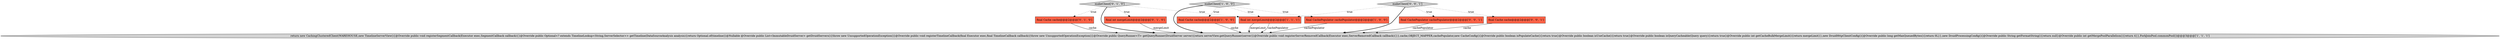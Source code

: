 digraph {
6 [style = filled, label = "makeClient['0', '1', '0']", fillcolor = lightgray, shape = diamond image = "AAA0AAABBB2BBB"];
2 [style = filled, label = "final CachePopulator cachePopulator@@@2@@@['1', '0', '0']", fillcolor = tomato, shape = box image = "AAA0AAABBB1BBB"];
1 [style = filled, label = "final Cache cache@@@2@@@['1', '0', '0']", fillcolor = tomato, shape = box image = "AAA0AAABBB1BBB"];
5 [style = filled, label = "final int mergeLimit@@@2@@@['0', '1', '0']", fillcolor = tomato, shape = box image = "AAA0AAABBB2BBB"];
4 [style = filled, label = "final int mergeLimit@@@2@@@['1', '1', '1']", fillcolor = tomato, shape = box image = "AAA0AAABBB1BBB"];
3 [style = filled, label = "makeClient['1', '0', '0']", fillcolor = lightgray, shape = diamond image = "AAA0AAABBB1BBB"];
10 [style = filled, label = "makeClient['0', '0', '1']", fillcolor = lightgray, shape = diamond image = "AAA0AAABBB3BBB"];
8 [style = filled, label = "final CachePopulator cachePopulator@@@2@@@['0', '0', '1']", fillcolor = tomato, shape = box image = "AAA0AAABBB3BBB"];
7 [style = filled, label = "final Cache cache@@@2@@@['0', '1', '0']", fillcolor = tomato, shape = box image = "AAA0AAABBB2BBB"];
0 [style = filled, label = "return new CachingClusteredClient(WAREHOUSE,new TimelineServerView(){@Override public void registerSegmentCallback(Executor exec,SegmentCallback callback){}@Override public Optional<? extends TimelineLookup<String,ServerSelector>> getTimeline(DataSourceAnalysis analysis){return Optional.of(timeline)}@Nullable @Override public List<ImmutableDruidServer> getDruidServers(){throw new UnsupportedOperationException()}@Override public void registerTimelineCallback(final Executor exec,final TimelineCallback callback){throw new UnsupportedOperationException()}@Override public QueryRunner<T> getQueryRunner(DruidServer server){return serverView.getQueryRunner(server)}@Override public void registerServerRemovedCallback(Executor exec,ServerRemovedCallback callback){}},cache,OBJECT_MAPPER,cachePopulator,new CacheConfig(){@Override public boolean isPopulateCache(){return true}@Override public boolean isUseCache(){return true}@Override public boolean isQueryCacheable(Query query){return true}@Override public int getCacheBulkMergeLimit(){return mergeLimit}},new DruidHttpClientConfig(){@Override public long getMaxQueuedBytes(){return 0L}},new DruidProcessingConfig(){@Override public String getFormatString(){return null}@Override public int getMergePoolParallelism(){return 4}},ForkJoinPool.commonPool())@@@3@@@['1', '1', '1']", fillcolor = lightgray, shape = ellipse image = "AAA0AAABBB1BBB"];
9 [style = filled, label = "final Cache cache@@@2@@@['0', '0', '1']", fillcolor = tomato, shape = box image = "AAA0AAABBB3BBB"];
4->0 [style = solid, label="mergeLimit"];
3->4 [style = dotted, label="true"];
10->8 [style = dotted, label="true"];
10->0 [style = bold, label=""];
6->5 [style = dotted, label="true"];
8->0 [style = solid, label="cachePopulator"];
6->0 [style = bold, label=""];
10->4 [style = dotted, label="true"];
2->0 [style = solid, label="cachePopulator"];
6->4 [style = dotted, label="true"];
10->9 [style = dotted, label="true"];
5->0 [style = solid, label="mergeLimit"];
4->0 [style = solid, label="cachePopulator"];
3->1 [style = dotted, label="true"];
7->0 [style = solid, label="cache"];
9->0 [style = solid, label="cache"];
3->0 [style = bold, label=""];
3->2 [style = dotted, label="true"];
1->0 [style = solid, label="cache"];
6->7 [style = dotted, label="true"];
}
